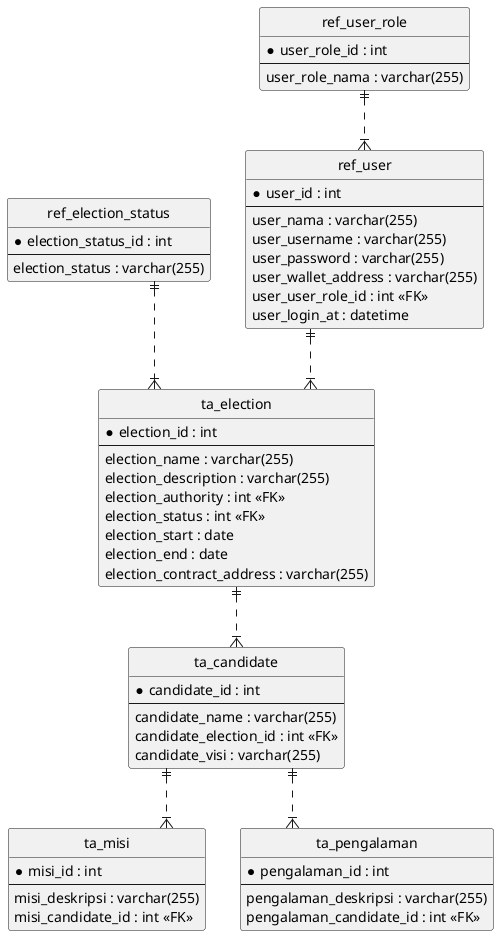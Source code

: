 @startuml

hide circle
skinparam linetype ortho

entity "ref_user" as user {
    * user_id : int
    --
    user_nama : varchar(255)
    user_username : varchar(255)
    user_password : varchar(255)
    user_wallet_address : varchar(255)
    user_user_role_id : int <<FK>>
    user_login_at : datetime
}

entity "ref_user_role" as user_role {
    * user_role_id : int
    --
    user_role_nama : varchar(255)
}

entity "ta_election" as election {
    * election_id : int
    --
    election_name : varchar(255)
    election_description : varchar(255)
    election_authority : int <<FK>>
    election_status : int <<FK>>
    election_start : date
    election_end : date
    election_contract_address : varchar(255)
}

entity "ref_election_status" as election_status {
    * election_status_id : int
    --
    election_status : varchar(255)
}

entity "ta_candidate" as candidate {
    * candidate_id : int
    --
    candidate_name : varchar(255)
    candidate_election_id : int <<FK>>
    candidate_visi : varchar(255)
}

entity "ta_misi" as misi {
    * misi_id : int
    --
    misi_deskripsi : varchar(255)
    misi_candidate_id : int <<FK>>
}

entity "ta_pengalaman" as pengalaman {
    * pengalaman_id : int
    --
    pengalaman_deskripsi : varchar(255)
    pengalaman_candidate_id : int <<FK>>
}

user_role ||..|{ user
election_status ||..|{ election
user ||..|{ election
election ||..|{ candidate
candidate ||..|{ misi
candidate ||..|{ pengalaman

@enduml
